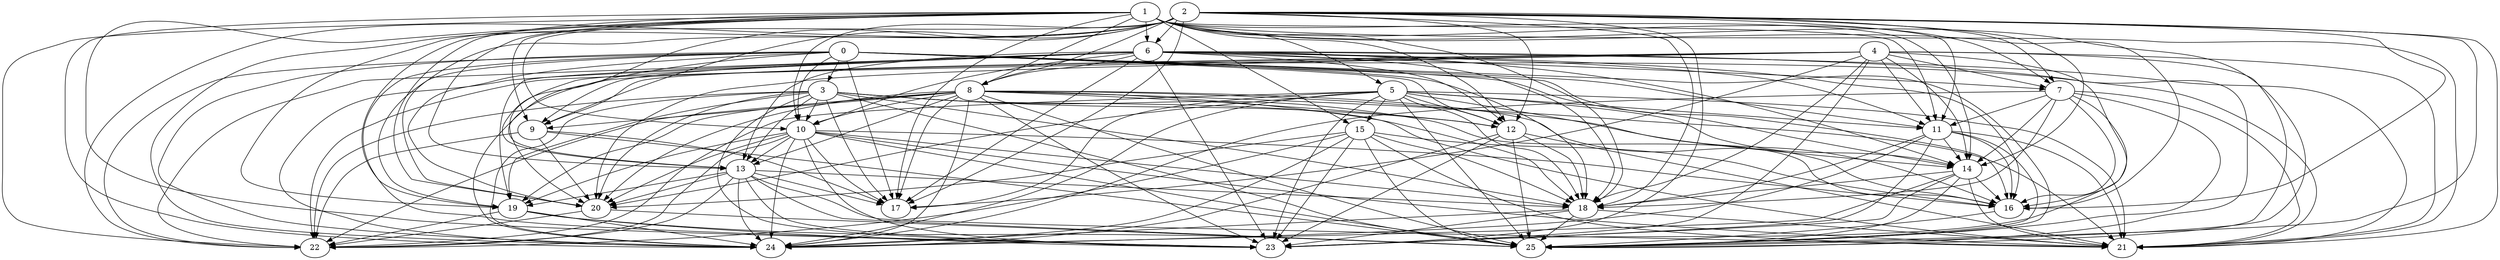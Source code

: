 digraph {
    15 -> 21;
    6 -> 18;
    4 -> 9;
    3 -> 13;
    8 -> 9;
    12 -> 25;
    3 -> 22;
    8 -> 18;
    9 -> 17;
    0 -> 14;
    11 -> 14;
    2 -> 11;
    0 -> 23;
    11 -> 23;
    13 -> 17;
    1 -> 15;
    6 -> 11;
    1 -> 24;
    15 -> 23;
    13 -> 24;
    6 -> 20;
    20 -> 22;
    12 -> 18;
    5 -> 12;
    14 -> 24;
    3 -> 24;
    5 -> 21;
    4 -> 23;
    0 -> 16;
    11 -> 16;
    1 -> 8;
    10 -> 20;
    13 -> 19;
    15 -> 16;
    1 -> 17;
    6 -> 13;
    15 -> 25;
    2 -> 25;
    18 -> 21;
    7 -> 21;
    3 -> 17;
    5 -> 14;
    5 -> 23;
    4 -> 25;
    1 -> 10;
    8 -> 25;
    10 -> 22;
    13 -> 21;
    15 -> 18;
    1 -> 19;
    7 -> 14;
    7 -> 23;
    18 -> 23;
    3 -> 10;
    3 -> 19;
    5 -> 16;
    4 -> 18;
    5 -> 25;
    1 -> 12;
    10 -> 24;
    1 -> 21;
    13 -> 23;
    2 -> 20;
    7 -> 16;
    3 -> 12;
    4 -> 11;
    12 -> 24;
    3 -> 21;
    14 -> 21;
    5 -> 18;
    4 -> 20;
    1 -> 5;
    8 -> 20;
    10 -> 17;
    1 -> 14;
    2 -> 13;
    1 -> 23;
    11 -> 25;
    2 -> 22;
    0 -> 25;
    6 -> 22;
    5 -> 11;
    3 -> 23;
    14 -> 23;
    4 -> 22;
    8 -> 13;
    1 -> 7;
    2 -> 6;
    8 -> 22;
    10 -> 19;
    19 -> 22;
    13 -> 18;
    1 -> 16;
    0 -> 18;
    7 -> 11;
    11 -> 18;
    1 -> 25;
    2 -> 24;
    6 -> 24;
    14 -> 16;
    3 -> 16;
    3 -> 25;
    14 -> 25;
    4 -> 24;
    1 -> 9;
    0 -> 11;
    2 -> 8;
    8 -> 24;
    10 -> 21;
    19 -> 24;
    1 -> 18;
    2 -> 17;
    0 -> 20;
    6 -> 8;
    15 -> 20;
    6 -> 17;
    20 -> 25;
    18 -> 25;
    7 -> 25;
    12 -> 21;
    14 -> 18;
    3 -> 18;
    4 -> 17;
    8 -> 17;
    1 -> 11;
    0 -> 13;
    2 -> 10;
    10 -> 23;
    9 -> 25;
    1 -> 20;
    2 -> 19;
    0 -> 22;
    6 -> 10;
    13 -> 25;
    15 -> 22;
    6 -> 19;
    7 -> 18;
    12 -> 23;
    8 -> 10;
    5 -> 20;
    8 -> 19;
    10 -> 16;
    1 -> 13;
    2 -> 12;
    10 -> 25;
    0 -> 24;
    2 -> 21;
    11 -> 24;
    6 -> 12;
    15 -> 24;
    6 -> 21;
    4 -> 21;
    8 -> 12;
    1 -> 6;
    5 -> 22;
    8 -> 21;
    10 -> 18;
    9 -> 20;
    0 -> 17;
    2 -> 14;
    2 -> 23;
    13 -> 20;
    6 -> 14;
    6 -> 23;
    16 -> 25;
    4 -> 14;
    5 -> 15;
    8 -> 14;
    0 -> 10;
    2 -> 7;
    5 -> 24;
    19 -> 23;
    9 -> 22;
    8 -> 23;
    2 -> 16;
    0 -> 19;
    6 -> 7;
    13 -> 22;
    6 -> 16;
    6 -> 25;
    4 -> 7;
    7 -> 24;
    18 -> 24;
    4 -> 16;
    0 -> 3;
    5 -> 17;
    3 -> 20;
    10 -> 13;
    8 -> 16;
    0 -> 12;
    2 -> 9;
    19 -> 25;
    0 -> 21;
    2 -> 18;
    11 -> 21;
    6 -> 9;
    1 -> 22;
}